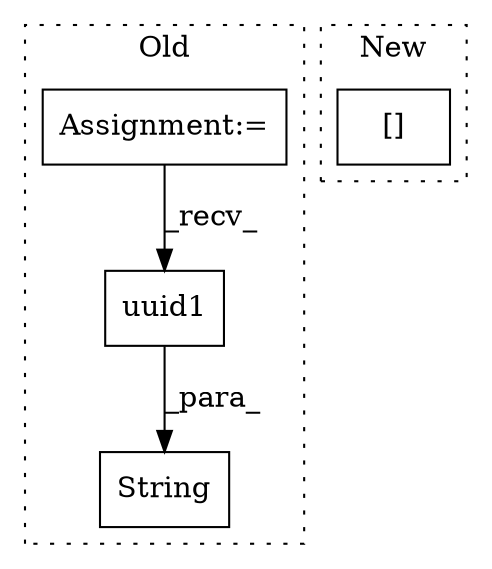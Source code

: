 digraph G {
subgraph cluster0 {
1 [label="uuid1" a="32" s="5543" l="7" shape="box"];
3 [label="String" a="32" s="5531,5550" l="7,1" shape="box"];
4 [label="Assignment:=" a="7" s="5228" l="4" shape="box"];
label = "Old";
style="dotted";
}
subgraph cluster1 {
2 [label="[]" a="2" s="7049,7074" l="4,1" shape="box"];
label = "New";
style="dotted";
}
1 -> 3 [label="_para_"];
4 -> 1 [label="_recv_"];
}